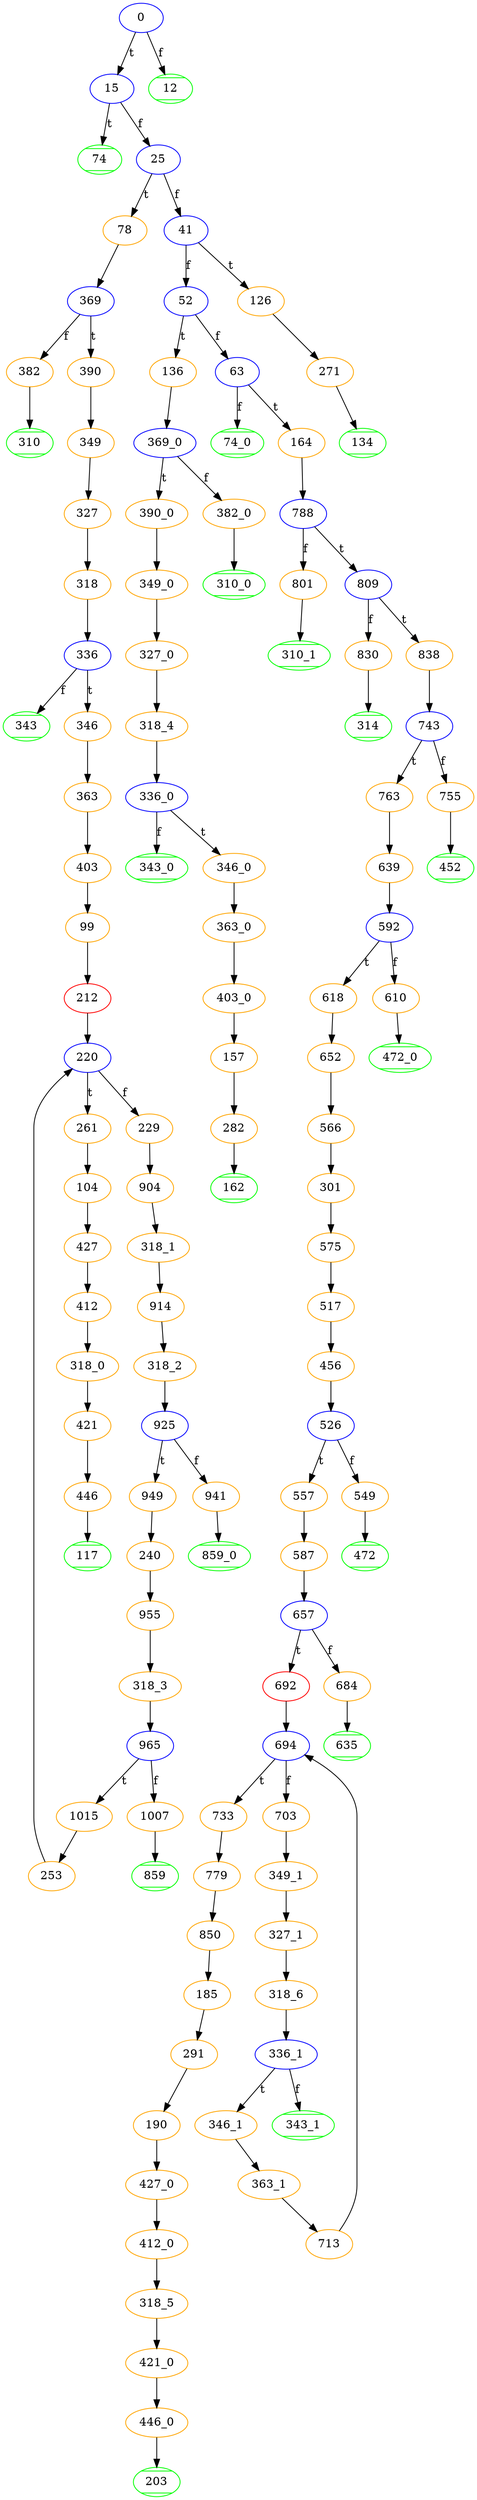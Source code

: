 digraph id3{ 
n_0 [style=solid,color=blue,label="0"];
n_0 -> n_15 [label="t"];
n_15 [style=solid,color=blue,label="15"];
n_15 -> n_74 [label="t"];
n_74 [style=diagonals,color=green,label="74"];
n_15 -> n_25 [label="f"];
n_25 [style=solid,color=blue,label="25"];
n_25 -> n_78 [label="t"];
n_78 [style=solid,color=orange,label="78"];
n_78 -> n_369 [label=""];
n_369 [style=solid,color=blue,label="369"];
n_369 -> n_390 [label="t"];
n_390 [style=solid,color=orange,label="390"];
n_390 -> n_349 [label=""];
n_349 [style=solid,color=orange,label="349"];
n_349 -> n_327 [label=""];
n_327 [style=solid,color=orange,label="327"];
n_327 -> n_318 [label=""];
n_318 [style=solid,color=orange,label="318"];
n_318 -> n_336 [label=""];
n_336 [style=solid,color=blue,label="336"];
n_336 -> n_346 [label="t"];
n_346 [style=solid,color=orange,label="346"];
n_346 -> n_363 [label=""];
n_363 [style=solid,color=orange,label="363"];
n_363 -> n_403 [label=""];
n_403 [style=solid,color=orange,label="403"];
n_403 -> n_99 [label=""];
n_99 [style=solid,color=orange,label="99"];
n_99 -> n_212 [label=""];
n_212 [style=solid,color=red,label="212"];
n_212 -> n_220 [label=""];
n_220 [style=solid,color=blue,label="220"];
n_220 -> n_261 [label="t"];
n_261 [style=solid,color=orange,label="261"];
n_261 -> n_104 [label=""];
n_104 [style=solid,color=orange,label="104"];
n_104 -> n_427 [label=""];
n_427 [style=solid,color=orange,label="427"];
n_427 -> n_412 [label=""];
n_412 [style=solid,color=orange,label="412"];
n_412 -> n_318_0 [label=""];
n_318_0 [style=solid,color=orange,label="318_0"];
n_318_0 -> n_421 [label=""];
n_421 [style=solid,color=orange,label="421"];
n_421 -> n_446 [label=""];
n_446 [style=solid,color=orange,label="446"];
n_446 -> n_117 [label=""];
n_117 [style=diagonals,color=green,label="117"];
n_220 -> n_229 [label="f"];
n_229 [style=solid,color=orange,label="229"];
n_229 -> n_904 [label=""];
n_904 [style=solid,color=orange,label="904"];
n_904 -> n_318_1 [label=""];
n_318_1 [style=solid,color=orange,label="318_1"];
n_318_1 -> n_914 [label=""];
n_914 [style=solid,color=orange,label="914"];
n_914 -> n_318_2 [label=""];
n_318_2 [style=solid,color=orange,label="318_2"];
n_318_2 -> n_925 [label=""];
n_925 [style=solid,color=blue,label="925"];
n_925 -> n_949 [label="t"];
n_949 [style=solid,color=orange,label="949"];
n_949 -> n_240 [label=""];
n_240 [style=solid,color=orange,label="240"];
n_240 -> n_955 [label=""];
n_955 [style=solid,color=orange,label="955"];
n_955 -> n_318_3 [label=""];
n_318_3 [style=solid,color=orange,label="318_3"];
n_318_3 -> n_965 [label=""];
n_965 [style=solid,color=blue,label="965"];
n_965 -> n_1015 [label="t"];
n_1015 [style=solid,color=orange,label="1015"];
n_1015 -> n_253 [label=""];
n_253 [style=solid,color=orange,label="253"];
n_253 -> n_220 [label=""];
n_220 [style=solid,color=blue,label="220"];
n_965 -> n_1007 [label="f"];
n_1007 [style=solid,color=orange,label="1007"];
n_1007 -> n_859 [label=""];
n_859 [style=diagonals,color=green,label="859"];
n_925 -> n_941 [label="f"];
n_941 [style=solid,color=orange,label="941"];
n_941 -> n_859_0 [label=""];
n_859_0 [style=diagonals,color=green,label="859_0"];
n_336 -> n_343 [label="f"];
n_343 [style=diagonals,color=green,label="343"];
n_369 -> n_382 [label="f"];
n_382 [style=solid,color=orange,label="382"];
n_382 -> n_310 [label=""];
n_310 [style=diagonals,color=green,label="310"];
n_25 -> n_41 [label="f"];
n_41 [style=solid,color=blue,label="41"];
n_41 -> n_126 [label="t"];
n_126 [style=solid,color=orange,label="126"];
n_126 -> n_271 [label=""];
n_271 [style=solid,color=orange,label="271"];
n_271 -> n_134 [label=""];
n_134 [style=diagonals,color=green,label="134"];
n_41 -> n_52 [label="f"];
n_52 [style=solid,color=blue,label="52"];
n_52 -> n_136 [label="t"];
n_136 [style=solid,color=orange,label="136"];
n_136 -> n_369_0 [label=""];
n_369_0 [style=solid,color=blue,label="369_0"];
n_369_0 -> n_390_0 [label="t"];
n_390_0 [style=solid,color=orange,label="390_0"];
n_390_0 -> n_349_0 [label=""];
n_349_0 [style=solid,color=orange,label="349_0"];
n_349_0 -> n_327_0 [label=""];
n_327_0 [style=solid,color=orange,label="327_0"];
n_327_0 -> n_318_4 [label=""];
n_318_4 [style=solid,color=orange,label="318_4"];
n_318_4 -> n_336_0 [label=""];
n_336_0 [style=solid,color=blue,label="336_0"];
n_336_0 -> n_346_0 [label="t"];
n_346_0 [style=solid,color=orange,label="346_0"];
n_346_0 -> n_363_0 [label=""];
n_363_0 [style=solid,color=orange,label="363_0"];
n_363_0 -> n_403_0 [label=""];
n_403_0 [style=solid,color=orange,label="403_0"];
n_403_0 -> n_157 [label=""];
n_157 [style=solid,color=orange,label="157"];
n_157 -> n_282 [label=""];
n_282 [style=solid,color=orange,label="282"];
n_282 -> n_162 [label=""];
n_162 [style=diagonals,color=green,label="162"];
n_336_0 -> n_343_0 [label="f"];
n_343_0 [style=diagonals,color=green,label="343_0"];
n_369_0 -> n_382_0 [label="f"];
n_382_0 [style=solid,color=orange,label="382_0"];
n_382_0 -> n_310_0 [label=""];
n_310_0 [style=diagonals,color=green,label="310_0"];
n_52 -> n_63 [label="f"];
n_63 [style=solid,color=blue,label="63"];
n_63 -> n_164 [label="t"];
n_164 [style=solid,color=orange,label="164"];
n_164 -> n_788 [label=""];
n_788 [style=solid,color=blue,label="788"];
n_788 -> n_809 [label="t"];
n_809 [style=solid,color=blue,label="809"];
n_809 -> n_838 [label="t"];
n_838 [style=solid,color=orange,label="838"];
n_838 -> n_743 [label=""];
n_743 [style=solid,color=blue,label="743"];
n_743 -> n_763 [label="t"];
n_763 [style=solid,color=orange,label="763"];
n_763 -> n_639 [label=""];
n_639 [style=solid,color=orange,label="639"];
n_639 -> n_592 [label=""];
n_592 [style=solid,color=blue,label="592"];
n_592 -> n_618 [label="t"];
n_618 [style=solid,color=orange,label="618"];
n_618 -> n_652 [label=""];
n_652 [style=solid,color=orange,label="652"];
n_652 -> n_566 [label=""];
n_566 [style=solid,color=orange,label="566"];
n_566 -> n_301 [label=""];
n_301 [style=solid,color=orange,label="301"];
n_301 -> n_575 [label=""];
n_575 [style=solid,color=orange,label="575"];
n_575 -> n_517 [label=""];
n_517 [style=solid,color=orange,label="517"];
n_517 -> n_456 [label=""];
n_456 [style=solid,color=orange,label="456"];
n_456 -> n_526 [label=""];
n_526 [style=solid,color=blue,label="526"];
n_526 -> n_557 [label="t"];
n_557 [style=solid,color=orange,label="557"];
n_557 -> n_587 [label=""];
n_587 [style=solid,color=orange,label="587"];
n_587 -> n_657 [label=""];
n_657 [style=solid,color=blue,label="657"];
n_657 -> n_692 [label="t"];
n_692 [style=solid,color=red,label="692"];
n_692 -> n_694 [label=""];
n_694 [style=solid,color=blue,label="694"];
n_694 -> n_733 [label="t"];
n_733 [style=solid,color=orange,label="733"];
n_733 -> n_779 [label=""];
n_779 [style=solid,color=orange,label="779"];
n_779 -> n_850 [label=""];
n_850 [style=solid,color=orange,label="850"];
n_850 -> n_185 [label=""];
n_185 [style=solid,color=orange,label="185"];
n_185 -> n_291 [label=""];
n_291 [style=solid,color=orange,label="291"];
n_291 -> n_190 [label=""];
n_190 [style=solid,color=orange,label="190"];
n_190 -> n_427_0 [label=""];
n_427_0 [style=solid,color=orange,label="427_0"];
n_427_0 -> n_412_0 [label=""];
n_412_0 [style=solid,color=orange,label="412_0"];
n_412_0 -> n_318_5 [label=""];
n_318_5 [style=solid,color=orange,label="318_5"];
n_318_5 -> n_421_0 [label=""];
n_421_0 [style=solid,color=orange,label="421_0"];
n_421_0 -> n_446_0 [label=""];
n_446_0 [style=solid,color=orange,label="446_0"];
n_446_0 -> n_203 [label=""];
n_203 [style=diagonals,color=green,label="203"];
n_694 -> n_703 [label="f"];
n_703 [style=solid,color=orange,label="703"];
n_703 -> n_349_1 [label=""];
n_349_1 [style=solid,color=orange,label="349_1"];
n_349_1 -> n_327_1 [label=""];
n_327_1 [style=solid,color=orange,label="327_1"];
n_327_1 -> n_318_6 [label=""];
n_318_6 [style=solid,color=orange,label="318_6"];
n_318_6 -> n_336_1 [label=""];
n_336_1 [style=solid,color=blue,label="336_1"];
n_336_1 -> n_346_1 [label="t"];
n_346_1 [style=solid,color=orange,label="346_1"];
n_346_1 -> n_363_1 [label=""];
n_363_1 [style=solid,color=orange,label="363_1"];
n_363_1 -> n_713 [label=""];
n_713 [style=solid,color=orange,label="713"];
n_713 -> n_694 [label=""];
n_694 [style=solid,color=blue,label="694"];
n_336_1 -> n_343_1 [label="f"];
n_343_1 [style=diagonals,color=green,label="343_1"];
n_657 -> n_684 [label="f"];
n_684 [style=solid,color=orange,label="684"];
n_684 -> n_635 [label=""];
n_635 [style=diagonals,color=green,label="635"];
n_526 -> n_549 [label="f"];
n_549 [style=solid,color=orange,label="549"];
n_549 -> n_472 [label=""];
n_472 [style=diagonals,color=green,label="472"];
n_592 -> n_610 [label="f"];
n_610 [style=solid,color=orange,label="610"];
n_610 -> n_472_0 [label=""];
n_472_0 [style=diagonals,color=green,label="472_0"];
n_743 -> n_755 [label="f"];
n_755 [style=solid,color=orange,label="755"];
n_755 -> n_452 [label=""];
n_452 [style=diagonals,color=green,label="452"];
n_809 -> n_830 [label="f"];
n_830 [style=solid,color=orange,label="830"];
n_830 -> n_314 [label=""];
n_314 [style=diagonals,color=green,label="314"];
n_788 -> n_801 [label="f"];
n_801 [style=solid,color=orange,label="801"];
n_801 -> n_310_1 [label=""];
n_310_1 [style=diagonals,color=green,label="310_1"];
n_63 -> n_74_0 [label="f"];
n_74_0 [style=diagonals,color=green,label="74_0"];
n_0 -> n_12 [label="f"];
n_12 [style=diagonals,color=green,label="12"];
}